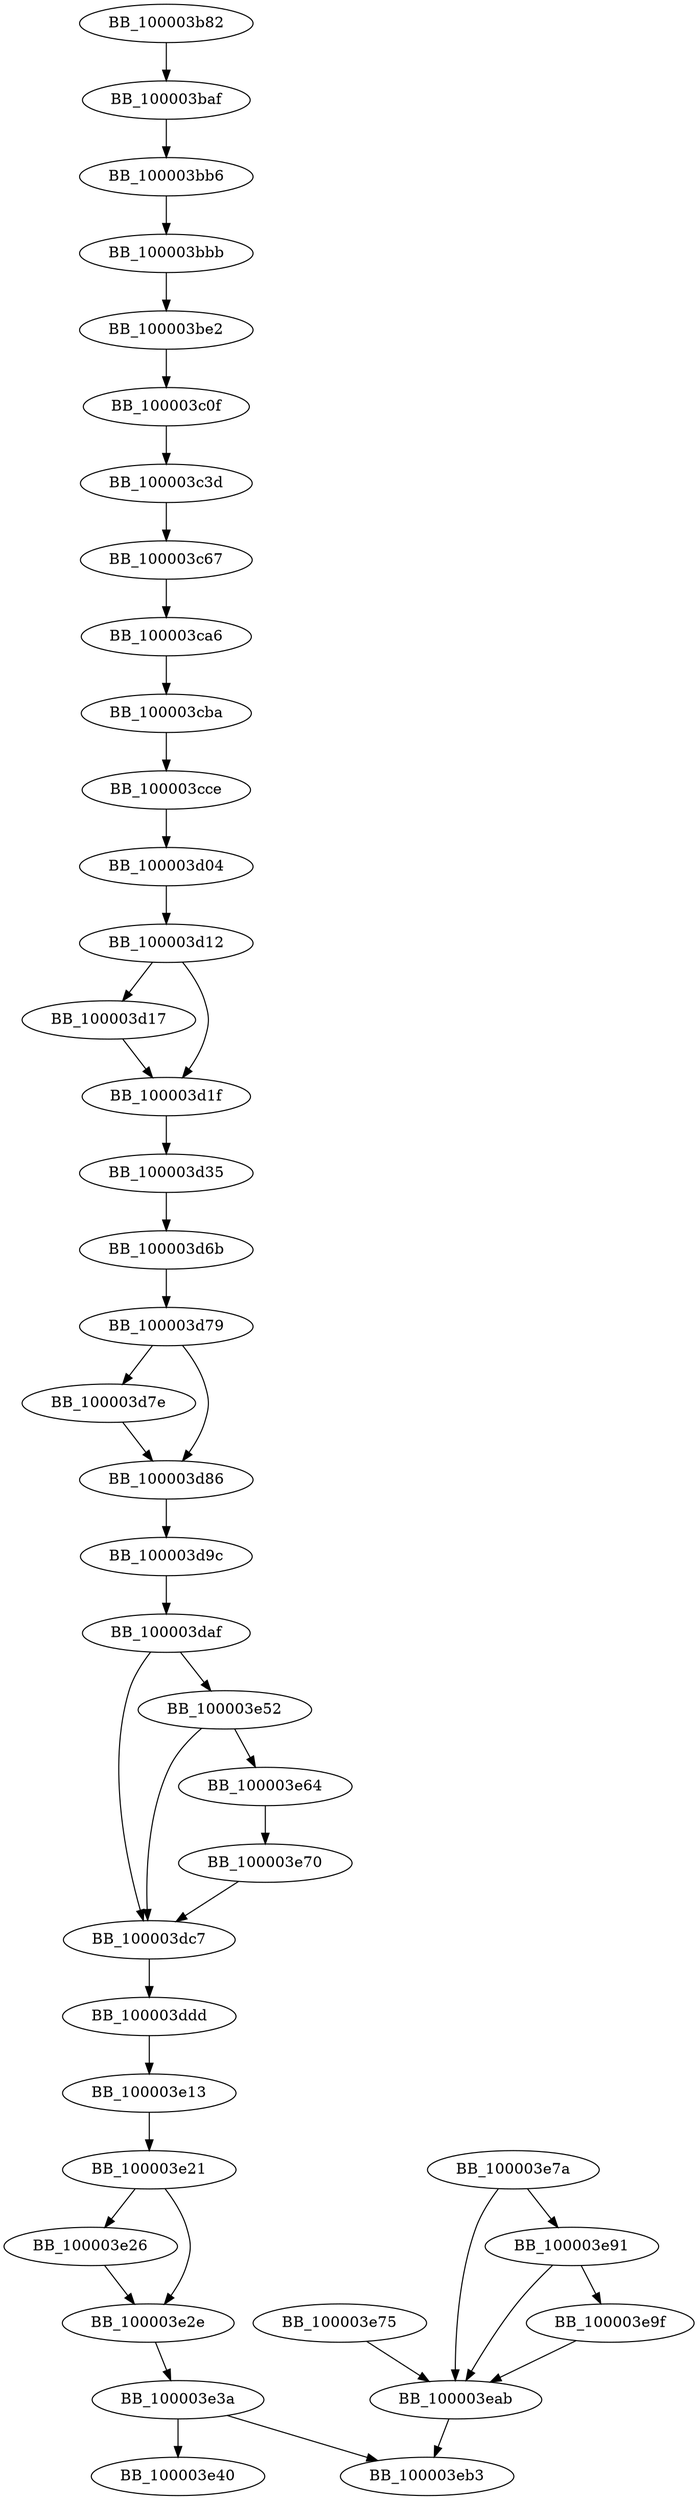 DiGraph __Z11setTimeFilePc{
BB_100003b82->BB_100003baf
BB_100003baf->BB_100003bb6
BB_100003bb6->BB_100003bbb
BB_100003bbb->BB_100003be2
BB_100003be2->BB_100003c0f
BB_100003c0f->BB_100003c3d
BB_100003c3d->BB_100003c67
BB_100003c67->BB_100003ca6
BB_100003ca6->BB_100003cba
BB_100003cba->BB_100003cce
BB_100003cce->BB_100003d04
BB_100003d04->BB_100003d12
BB_100003d12->BB_100003d17
BB_100003d12->BB_100003d1f
BB_100003d17->BB_100003d1f
BB_100003d1f->BB_100003d35
BB_100003d35->BB_100003d6b
BB_100003d6b->BB_100003d79
BB_100003d79->BB_100003d7e
BB_100003d79->BB_100003d86
BB_100003d7e->BB_100003d86
BB_100003d86->BB_100003d9c
BB_100003d9c->BB_100003daf
BB_100003daf->BB_100003dc7
BB_100003daf->BB_100003e52
BB_100003dc7->BB_100003ddd
BB_100003ddd->BB_100003e13
BB_100003e13->BB_100003e21
BB_100003e21->BB_100003e26
BB_100003e21->BB_100003e2e
BB_100003e26->BB_100003e2e
BB_100003e2e->BB_100003e3a
BB_100003e3a->BB_100003e40
BB_100003e3a->BB_100003eb3
BB_100003e52->BB_100003dc7
BB_100003e52->BB_100003e64
BB_100003e64->BB_100003e70
BB_100003e70->BB_100003dc7
BB_100003e75->BB_100003eab
BB_100003e7a->BB_100003e91
BB_100003e7a->BB_100003eab
BB_100003e91->BB_100003e9f
BB_100003e91->BB_100003eab
BB_100003e9f->BB_100003eab
BB_100003eab->BB_100003eb3
}
